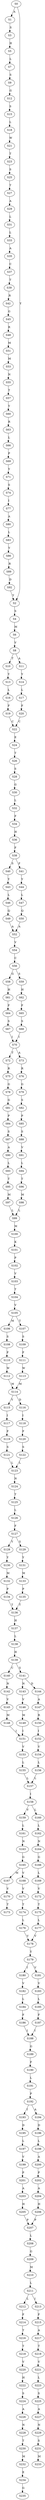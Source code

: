 strict digraph  {
	S0 -> S1 [ label = A ];
	S0 -> S2 [ label = Y ];
	S1 -> S3 [ label = S ];
	S2 -> S4 [ label = S ];
	S3 -> S5 [ label = H ];
	S4 -> S6 [ label = M ];
	S5 -> S7 [ label = L ];
	S6 -> S8 [ label = V ];
	S7 -> S9 [ label = S ];
	S8 -> S10 [ label = T ];
	S8 -> S11 [ label = A ];
	S9 -> S12 [ label = G ];
	S10 -> S13 [ label = Y ];
	S11 -> S14 [ label = Y ];
	S12 -> S15 [ label = S ];
	S13 -> S16 [ label = L ];
	S14 -> S17 [ label = L ];
	S15 -> S18 [ label = L ];
	S16 -> S19 [ label = F ];
	S17 -> S20 [ label = F ];
	S18 -> S21 [ label = W ];
	S19 -> S22 [ label = C ];
	S20 -> S22 [ label = C ];
	S21 -> S23 [ label = T ];
	S22 -> S24 [ label = E ];
	S23 -> S25 [ label = S ];
	S24 -> S26 [ label = T ];
	S25 -> S27 [ label = T ];
	S26 -> S28 [ label = S ];
	S27 -> S29 [ label = A ];
	S28 -> S30 [ label = G ];
	S29 -> S31 [ label = L ];
	S30 -> S32 [ label = L ];
	S31 -> S33 [ label = L ];
	S32 -> S34 [ label = F ];
	S33 -> S35 [ label = A ];
	S34 -> S36 [ label = H ];
	S35 -> S37 [ label = C ];
	S36 -> S38 [ label = F ];
	S37 -> S39 [ label = T ];
	S38 -> S40 [ label = S ];
	S38 -> S41 [ label = F ];
	S39 -> S42 [ label = R ];
	S40 -> S43 [ label = Y ];
	S41 -> S44 [ label = Y ];
	S42 -> S45 [ label = G ];
	S43 -> S46 [ label = L ];
	S44 -> S47 [ label = L ];
	S45 -> S48 [ label = R ];
	S46 -> S49 [ label = Q ];
	S47 -> S50 [ label = Q ];
	S48 -> S51 [ label = M ];
	S49 -> S52 [ label = A ];
	S50 -> S52 [ label = A ];
	S51 -> S53 [ label = M ];
	S52 -> S54 [ label = V ];
	S53 -> S55 [ label = N ];
	S54 -> S56 [ label = C ];
	S55 -> S57 [ label = T ];
	S56 -> S58 [ label = G ];
	S56 -> S59 [ label = S ];
	S57 -> S60 [ label = Y ];
	S58 -> S61 [ label = H ];
	S59 -> S62 [ label = H ];
	S60 -> S63 [ label = R ];
	S61 -> S64 [ label = F ];
	S62 -> S65 [ label = F ];
	S63 -> S66 [ label = L ];
	S64 -> S67 [ label = S ];
	S65 -> S68 [ label = S ];
	S66 -> S69 [ label = P ];
	S67 -> S70 [ label = I ];
	S68 -> S70 [ label = I ];
	S69 -> S71 [ label = Y ];
	S70 -> S72 [ label = T ];
	S70 -> S73 [ label = A ];
	S71 -> S74 [ label = S ];
	S72 -> S75 [ label = R ];
	S73 -> S76 [ label = R ];
	S74 -> S77 [ label = I ];
	S75 -> S78 [ label = G ];
	S76 -> S79 [ label = G ];
	S77 -> S80 [ label = A ];
	S78 -> S81 [ label = G ];
	S79 -> S82 [ label = S ];
	S80 -> S83 [ label = L ];
	S81 -> S84 [ label = P ];
	S82 -> S85 [ label = P ];
	S83 -> S86 [ label = Y ];
	S84 -> S87 [ label = S ];
	S85 -> S88 [ label = S ];
	S86 -> S89 [ label = R ];
	S87 -> S90 [ label = A ];
	S88 -> S91 [ label = V ];
	S89 -> S92 [ label = D ];
	S90 -> S93 [ label = L ];
	S91 -> S94 [ label = L ];
	S92 -> S2 [ label = Y ];
	S93 -> S95 [ label = T ];
	S94 -> S96 [ label = T ];
	S95 -> S97 [ label = M ];
	S96 -> S98 [ label = M ];
	S97 -> S99 [ label = L ];
	S98 -> S99 [ label = L ];
	S99 -> S100 [ label = M ];
	S100 -> S101 [ label = K ];
	S101 -> S102 [ label = P ];
	S102 -> S103 [ label = V ];
	S103 -> S104 [ label = T ];
	S104 -> S105 [ label = V ];
	S105 -> S106 [ label = M ];
	S105 -> S107 [ label = T ];
	S106 -> S108 [ label = S ];
	S107 -> S109 [ label = S ];
	S108 -> S110 [ label = F ];
	S109 -> S111 [ label = F ];
	S110 -> S112 [ label = W ];
	S111 -> S113 [ label = W ];
	S112 -> S114 [ label = M ];
	S113 -> S114 [ label = M ];
	S114 -> S115 [ label = Y ];
	S114 -> S116 [ label = D ];
	S115 -> S117 [ label = I ];
	S116 -> S118 [ label = I ];
	S117 -> S119 [ label = F ];
	S118 -> S120 [ label = F ];
	S119 -> S121 [ label = S ];
	S120 -> S122 [ label = S ];
	S121 -> S123 [ label = L ];
	S122 -> S123 [ label = L ];
	S123 -> S124 [ label = N ];
	S124 -> S125 [ label = T ];
	S125 -> S126 [ label = L ];
	S126 -> S127 [ label = F ];
	S127 -> S128 [ label = Y ];
	S127 -> S129 [ label = S ];
	S128 -> S130 [ label = Y ];
	S129 -> S131 [ label = Y ];
	S130 -> S132 [ label = M ];
	S131 -> S133 [ label = M ];
	S132 -> S134 [ label = P ];
	S133 -> S135 [ label = P ];
	S134 -> S136 [ label = T ];
	S135 -> S136 [ label = T ];
	S136 -> S137 [ label = H ];
	S137 -> S138 [ label = L ];
	S138 -> S139 [ label = H ];
	S139 -> S140 [ label = C ];
	S139 -> S141 [ label = S ];
	S140 -> S142 [ label = N ];
	S141 -> S143 [ label = N ];
	S141 -> S144 [ label = D ];
	S142 -> S145 [ label = V ];
	S143 -> S146 [ label = V ];
	S144 -> S147 [ label = A ];
	S145 -> S148 [ label = M ];
	S146 -> S149 [ label = M ];
	S147 -> S150 [ label = R ];
	S148 -> S151 [ label = I ];
	S149 -> S151 [ label = I ];
	S150 -> S152 [ label = I ];
	S151 -> S153 [ label = V ];
	S152 -> S154 [ label = V ];
	S153 -> S155 [ label = L ];
	S154 -> S156 [ label = L ];
	S155 -> S157 [ label = L ];
	S156 -> S157 [ label = L ];
	S157 -> S158 [ label = I ];
	S158 -> S159 [ label = V ];
	S158 -> S160 [ label = L ];
	S159 -> S161 [ label = L ];
	S160 -> S162 [ label = L ];
	S161 -> S163 [ label = N ];
	S162 -> S164 [ label = N ];
	S163 -> S165 [ label = G ];
	S164 -> S166 [ label = G ];
	S165 -> S167 [ label = M ];
	S165 -> S168 [ label = V ];
	S166 -> S169 [ label = L ];
	S167 -> S170 [ label = V ];
	S168 -> S171 [ label = V ];
	S169 -> S172 [ label = V ];
	S170 -> S173 [ label = T ];
	S171 -> S174 [ label = T ];
	S172 -> S175 [ label = T ];
	S174 -> S176 [ label = L ];
	S175 -> S177 [ label = L ];
	S176 -> S178 [ label = V ];
	S177 -> S178 [ label = V ];
	S178 -> S179 [ label = Y ];
	S179 -> S180 [ label = I ];
	S179 -> S181 [ label = V ];
	S180 -> S182 [ label = V ];
	S181 -> S183 [ label = V ];
	S182 -> S184 [ label = L ];
	S183 -> S185 [ label = L ];
	S184 -> S186 [ label = F ];
	S185 -> S187 [ label = F ];
	S186 -> S188 [ label = I ];
	S187 -> S188 [ label = I ];
	S188 -> S189 [ label = G ];
	S189 -> S190 [ label = F ];
	S190 -> S191 [ label = L ];
	S191 -> S192 [ label = P ];
	S192 -> S193 [ label = I ];
	S192 -> S194 [ label = A ];
	S193 -> S195 [ label = D ];
	S194 -> S196 [ label = D ];
	S195 -> S197 [ label = L ];
	S196 -> S198 [ label = L ];
	S197 -> S199 [ label = V ];
	S198 -> S200 [ label = A ];
	S199 -> S201 [ label = P ];
	S200 -> S202 [ label = P ];
	S201 -> S203 [ label = A ];
	S202 -> S204 [ label = A ];
	S203 -> S205 [ label = H ];
	S204 -> S206 [ label = H ];
	S205 -> S207 [ label = P ];
	S206 -> S207 [ label = P ];
	S207 -> S208 [ label = L ];
	S208 -> S209 [ label = G ];
	S209 -> S210 [ label = M ];
	S210 -> S211 [ label = L ];
	S211 -> S212 [ label = L ];
	S211 -> S213 [ label = I ];
	S212 -> S214 [ label = F ];
	S213 -> S215 [ label = F ];
	S214 -> S216 [ label = T ];
	S215 -> S217 [ label = A ];
	S216 -> S218 [ label = T ];
	S217 -> S219 [ label = T ];
	S218 -> S220 [ label = V ];
	S219 -> S221 [ label = V ];
	S220 -> S222 [ label = H ];
	S221 -> S223 [ label = L ];
	S222 -> S224 [ label = S ];
	S223 -> S225 [ label = S ];
	S224 -> S226 [ label = A ];
	S225 -> S227 [ label = A ];
	S226 -> S228 [ label = N ];
	S227 -> S229 [ label = N ];
	S228 -> S230 [ label = T ];
	S229 -> S231 [ label = S ];
	S230 -> S232 [ label = M ];
	S231 -> S233 [ label = M ];
	S232 -> S234 [ label = E ];
	S234 -> S235 [ label = G ];
}
